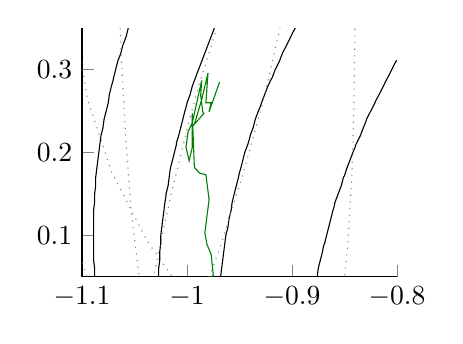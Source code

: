 % This file was created by matlab2tikz v0.4.4 running on MATLAB 7.13.
% Copyright (c) 2008--2013, Nico Schlömer <nico.schloemer@gmail.com>
% All rights reserved.
% 
% The latest updates can be retrieved from
%   http://www.mathworks.com/matlabcentral/fileexchange/22022-matlab2tikz
% where you can also make suggestions and rate matlab2tikz.
% 
\begin{tikzpicture}

\begin{axis}[%
width=4cm,
height=3.155cm,
colormap={mymap}{[1pt] rgb(0pt)=(0,0,0); rgb(1pt)=(0,0,0)},
unbounded coords=jump,
scale only axis,
xmin=-1.1,
xmax=-0.8,
ymin=0.05,
ymax=0.35,
axis x line*=bottom,
axis y line*=left
]

\addplot[area legend,solid,draw=black,forget plot]
table[row sep=crcr]{
x y\\
-1.23 0.465 \\
-1.23 0.47 \\
-1.229 0.48 \\
-1.228 0.49 \\
-1.227 0.5 \\
-1.225 0.51 \\
-1.224 0.52 \\
-1.222 0.53 \\
-1.221 0.54 \\
-1.22 0.544 \\
-1.219 0.55 \\
-1.217 0.56 \\
-1.215 0.57 \\
-1.213 0.58 \\
-1.211 0.59 \\
-1.21 0.592 \\
-1.208 0.6 \\
-1.206 0.61 \\
-1.203 0.62 \\
-1.2 0.63 \\
-1.2 0.631 \\
-1.197 0.64 \\
-1.194 0.65 \\
-1.191 0.66 \\
-1.19 0.663 \\
-1.188 0.67 \\
-1.184 0.68 \\
-1.18 0.69 \\
-1.18 0.691 \\
-1.177 0.7 \\
-1.173 0.71 \\
-1.17 0.717 \\
-1.169 0.72 \\
-1.164 0.73 \\
-1.16 0.74 \\
-1.16 0.74 \\
-1.155 0.75 \\
-1.151 0.76 \\
-1.15 0.761 \\
-1.146 0.77 \\
-1.141 0.78 \\
-1.14 0.781 \\
-1.136 0.79 \\
-1.13 0.8 \\
-1.13 0.8 \\
-1.125 0.81 \\
-1.12 0.818 \\
-1.119 0.82 \\
-1.113 0.83 \\
-1.11 0.835 \\
-1.107 0.84 \\
-1.1 0.85 \\
-1.1 0.851 \\
-1.094 0.86 \\
-1.09 0.866 \\
-1.087 0.87 \\
-1.08 0.88 \\
-1.08 0.88 \\
-1.073 0.89 \\
-1.07 0.894 \\
-1.066 0.9 \\
-1.06 0.907 \\
-1.058 0.91 \\
-1.05 0.92 \\
-1.05 0.92 \\
-1.042 0.93 \\
-1.04 0.932 \\
-1.034 0.94 \\
-1.03 0.944 \\
-1.025 0.95 \\
-1.02 0.956 \\
-1.016 0.96 \\
-1.01 0.967 \\
-1.007 0.97 \\
-1 0.977 \\
-0.997 0.98 \\
-0.99 0.987 \\
-0.987 0.99 \\
-0.98 0.997 \\
-0.977 1 \\
-0.97 1.007 \\
-0.967 1.01 \\
-0.96 1.016 \\
-0.956 1.02 \\
-0.95 1.025 \\
-0.944 1.03 \\
-0.94 1.034 \\
-0.932 1.04 \\
-0.93 1.042 \\
-0.92 1.05 \\
-0.92 1.05 \\
-0.91 1.058 \\
-0.907 1.06 \\
-0.9 1.066 \\
-0.894 1.07 \\
-0.89 1.073 \\
-0.88 1.08 \\
-0.88 1.08 \\
-0.87 1.087 \\
-0.866 1.09 \\
-0.86 1.094 \\
-0.851 1.1 \\
-0.85 1.1 \\
-0.84 1.107 \\
-0.835 1.11 \\
-0.83 1.113 \\
-0.82 1.119 \\
-0.818 1.12 \\
-0.81 1.125 \\
-0.8 1.13 \\
-0.8 1.13 \\
-0.79 1.136 \\
-0.781 1.14 \\
-0.78 1.141 \\
-0.77 1.146 \\
-0.761 1.15 \\
-0.76 1.151 \\
-0.75 1.155 \\
-0.74 1.16 \\
-0.74 1.16 \\
-0.73 1.164 \\
-0.72 1.169 \\
-0.717 1.17 \\
-0.71 1.173 \\
-0.7 1.177 \\
-0.691 1.18 \\
-0.69 1.18 \\
-0.68 1.184 \\
-0.67 1.188 \\
-0.663 1.19 \\
-0.66 1.191 \\
-0.65 1.194 \\
-0.64 1.197 \\
-0.631 1.2 \\
-0.63 1.2 \\
-0.62 1.203 \\
-0.61 1.206 \\
-0.6 1.208 \\
-0.592 1.21 \\
-0.59 1.211 \\
-0.58 1.213 \\
-0.57 1.215 \\
-0.56 1.217 \\
-0.55 1.219 \\
-0.544 1.22 \\
-0.54 1.221 \\
-0.53 1.222 \\
-0.52 1.224 \\
-0.51 1.225 \\
-0.5 1.227 \\
-0.49 1.228 \\
-0.48 1.229 \\
-0.47 1.23 \\
-0.465 1.23 \\
-0.46 1.23 \\
-0.45 1.231 \\
-0.44 1.232 \\
-0.43 1.232 \\
-0.42 1.232 \\
-0.41 1.232 \\
-0.4 1.233 \\
-0.39 1.232 \\
-0.38 1.232 \\
-0.37 1.232 \\
-0.36 1.232 \\
-0.35 1.231 \\
-0.34 1.23 \\
-0.335 1.23 \\
-0.33 1.23 \\
-0.32 1.229 \\
-0.31 1.228 \\
-0.3 1.227 \\
-0.29 1.225 \\
-0.28 1.224 \\
-0.27 1.222 \\
-0.26 1.221 \\
-0.256 1.22 \\
-0.25 1.219 \\
-0.24 1.217 \\
-0.23 1.215 \\
-0.22 1.213 \\
-0.21 1.211 \\
-0.208 1.21 \\
-0.2 1.208 \\
-0.19 1.206 \\
-0.18 1.203 \\
-0.17 1.2 \\
-0.169 1.2 \\
-0.16 1.197 \\
-0.15 1.194 \\
-0.14 1.191 \\
-0.137 1.19 \\
-0.13 1.188 \\
-0.12 1.184 \\
-0.11 1.18 \\
-0.109 1.18 \\
-0.1 1.177 \\
-0.09 1.173 \\
-0.083 1.17 \\
-0.08 1.169 \\
-0.07 1.164 \\
-0.06 1.16 \\
-0.06 1.16 \\
-0.05 1.155 \\
-0.04 1.151 \\
-0.039 1.15 \\
-0.03 1.146 \\
-0.02 1.141 \\
-0.019 1.14 \\
-0.01 1.136 \\
0 1.13 \\
0.0 1.13 \\
0.01 1.125 \\
0.018 1.12 \\
0.02 1.119 \\
0.03 1.113 \\
0.035 1.11 \\
0.04 1.107 \\
0.05 1.1 \\
0.051 1.1 \\
0.06 1.094 \\
0.066 1.09 \\
0.07 1.087 \\
0.08 1.08 \\
0.08 1.08 \\
0.09 1.073 \\
0.094 1.07 \\
0.1 1.066 \\
0.107 1.06 \\
0.11 1.058 \\
0.12 1.05 \\
0.12 1.05 \\
0.13 1.042 \\
0.132 1.04 \\
0.14 1.034 \\
0.144 1.03 \\
0.15 1.025 \\
0.156 1.02 \\
0.16 1.016 \\
0.167 1.01 \\
0.17 1.007 \\
0.177 1 \\
0.18 0.997 \\
0.187 0.99 \\
0.19 0.987 \\
0.197 0.98 \\
0.2 0.977 \\
0.207 0.97 \\
0.21 0.967 \\
0.216 0.96 \\
0.22 0.956 \\
0.225 0.95 \\
0.23 0.944 \\
0.234 0.94 \\
0.24 0.932 \\
0.242 0.93 \\
0.25 0.92 \\
0.25 0.92 \\
0.258 0.91 \\
0.26 0.907 \\
0.266 0.9 \\
0.27 0.894 \\
0.273 0.89 \\
0.28 0.88 \\
0.28 0.88 \\
0.287 0.87 \\
0.29 0.866 \\
0.294 0.86 \\
0.3 0.851 \\
0.3 0.85 \\
0.307 0.84 \\
0.31 0.835 \\
0.313 0.83 \\
0.319 0.82 \\
0.32 0.818 \\
0.325 0.81 \\
0.33 0.8 \\
0.33 0.8 \\
0.336 0.79 \\
0.34 0.781 \\
0.341 0.78 \\
0.346 0.77 \\
0.35 0.761 \\
0.351 0.76 \\
0.355 0.75 \\
0.36 0.74 \\
0.36 0.74 \\
0.364 0.73 \\
0.369 0.72 \\
0.37 0.717 \\
0.373 0.71 \\
0.377 0.7 \\
0.38 0.691 \\
0.38 0.69 \\
0.384 0.68 \\
0.388 0.67 \\
0.39 0.663 \\
0.391 0.66 \\
0.394 0.65 \\
0.397 0.64 \\
0.4 0.631 \\
0.4 0.63 \\
0.403 0.62 \\
0.406 0.61 \\
0.408 0.6 \\
0.41 0.592 \\
0.411 0.59 \\
0.413 0.58 \\
0.415 0.57 \\
0.417 0.56 \\
0.419 0.55 \\
0.42 0.544 \\
0.421 0.54 \\
0.422 0.53 \\
0.424 0.52 \\
0.425 0.51 \\
0.427 0.5 \\
0.428 0.49 \\
0.429 0.48 \\
0.43 0.47 \\
0.43 0.465 \\
0.43 0.46 \\
0.431 0.45 \\
0.432 0.44 \\
0.432 0.43 \\
0.432 0.42 \\
0.432 0.41 \\
0.433 0.4 \\
0.432 0.39 \\
0.432 0.38 \\
0.432 0.37 \\
0.432 0.36 \\
0.431 0.35 \\
0.43 0.34 \\
0.43 0.335 \\
0.43 0.33 \\
0.429 0.32 \\
0.428 0.31 \\
0.427 0.3 \\
0.425 0.29 \\
0.424 0.28 \\
0.422 0.27 \\
0.421 0.26 \\
0.42 0.256 \\
0.419 0.25 \\
0.417 0.24 \\
0.415 0.23 \\
0.413 0.22 \\
0.411 0.21 \\
0.41 0.208 \\
0.408 0.2 \\
0.406 0.19 \\
0.403 0.18 \\
0.4 0.17 \\
0.4 0.169 \\
0.397 0.16 \\
0.394 0.15 \\
0.391 0.14 \\
0.39 0.137 \\
0.388 0.13 \\
0.384 0.12 \\
0.38 0.11 \\
0.38 0.109 \\
0.377 0.1 \\
0.373 0.09 \\
0.37 0.083 \\
0.369 0.08 \\
0.364 0.07 \\
0.36 0.06 \\
0.36 0.06 \\
0.355 0.05 \\
0.351 0.04 \\
0.35 0.039 \\
0.346 0.03 \\
0.341 0.02 \\
0.34 0.019 \\
0.336 0.01 \\
0.33 0 \\
0.33 -0.0 \\
0.325 -0.01 \\
0.32 -0.018 \\
0.319 -0.02 \\
0.313 -0.03 \\
0.31 -0.035 \\
0.307 -0.04 \\
0.3 -0.05 \\
0.3 -0.051 \\
0.294 -0.06 \\
0.29 -0.066 \\
0.287 -0.07 \\
0.28 -0.08 \\
0.28 -0.08 \\
0.273 -0.09 \\
0.27 -0.094 \\
0.266 -0.1 \\
0.26 -0.107 \\
0.258 -0.11 \\
0.25 -0.12 \\
0.25 -0.12 \\
0.242 -0.13 \\
0.24 -0.132 \\
0.234 -0.14 \\
0.23 -0.144 \\
0.225 -0.15 \\
0.22 -0.156 \\
0.216 -0.16 \\
0.21 -0.167 \\
0.207 -0.17 \\
0.2 -0.177 \\
0.197 -0.18 \\
0.19 -0.187 \\
0.187 -0.19 \\
0.18 -0.197 \\
0.177 -0.2 \\
0.17 -0.207 \\
0.167 -0.21 \\
0.16 -0.216 \\
0.156 -0.22 \\
0.15 -0.225 \\
0.144 -0.23 \\
0.14 -0.234 \\
0.132 -0.24 \\
0.13 -0.242 \\
0.12 -0.25 \\
0.12 -0.25 \\
0.11 -0.258 \\
0.107 -0.26 \\
0.1 -0.266 \\
0.094 -0.27 \\
0.09 -0.273 \\
0.08 -0.28 \\
0.08 -0.28 \\
0.07 -0.287 \\
0.066 -0.29 \\
0.06 -0.294 \\
0.051 -0.3 \\
0.05 -0.3 \\
0.04 -0.307 \\
0.035 -0.31 \\
0.03 -0.313 \\
0.02 -0.319 \\
0.018 -0.32 \\
0.01 -0.325 \\
0.0 -0.33 \\
0 -0.33 \\
-0.01 -0.336 \\
-0.019 -0.34 \\
-0.02 -0.341 \\
-0.03 -0.346 \\
-0.039 -0.35 \\
-0.04 -0.351 \\
-0.05 -0.355 \\
-0.06 -0.36 \\
-0.06 -0.36 \\
-0.07 -0.364 \\
-0.08 -0.369 \\
-0.083 -0.37 \\
-0.09 -0.373 \\
-0.1 -0.377 \\
-0.109 -0.38 \\
-0.11 -0.38 \\
-0.12 -0.384 \\
-0.13 -0.388 \\
-0.137 -0.39 \\
-0.14 -0.391 \\
-0.15 -0.394 \\
-0.16 -0.397 \\
-0.169 -0.4 \\
-0.17 -0.4 \\
-0.18 -0.403 \\
-0.19 -0.406 \\
-0.2 -0.408 \\
-0.208 -0.41 \\
-0.21 -0.411 \\
-0.22 -0.413 \\
-0.23 -0.415 \\
-0.24 -0.417 \\
-0.25 -0.419 \\
-0.256 -0.42 \\
-0.26 -0.421 \\
-0.27 -0.422 \\
-0.28 -0.424 \\
-0.29 -0.425 \\
-0.3 -0.427 \\
-0.31 -0.428 \\
-0.32 -0.429 \\
-0.33 -0.43 \\
-0.335 -0.43 \\
-0.34 -0.43 \\
-0.35 -0.431 \\
-0.36 -0.432 \\
-0.37 -0.432 \\
-0.38 -0.432 \\
-0.39 -0.432 \\
-0.4 -0.433 \\
-0.41 -0.432 \\
-0.42 -0.432 \\
-0.43 -0.432 \\
-0.44 -0.432 \\
-0.45 -0.431 \\
-0.46 -0.43 \\
-0.465 -0.43 \\
-0.47 -0.43 \\
-0.48 -0.429 \\
-0.49 -0.428 \\
-0.5 -0.427 \\
-0.51 -0.425 \\
-0.52 -0.424 \\
-0.53 -0.422 \\
-0.54 -0.421 \\
-0.544 -0.42 \\
-0.55 -0.419 \\
-0.56 -0.417 \\
-0.57 -0.415 \\
-0.58 -0.413 \\
-0.59 -0.411 \\
-0.592 -0.41 \\
-0.6 -0.408 \\
-0.61 -0.406 \\
-0.62 -0.403 \\
-0.63 -0.4 \\
-0.631 -0.4 \\
-0.64 -0.397 \\
-0.65 -0.394 \\
-0.66 -0.391 \\
-0.663 -0.39 \\
-0.67 -0.388 \\
-0.68 -0.384 \\
-0.69 -0.38 \\
-0.691 -0.38 \\
-0.7 -0.377 \\
-0.71 -0.373 \\
-0.717 -0.37 \\
-0.72 -0.369 \\
-0.73 -0.364 \\
-0.74 -0.36 \\
-0.74 -0.36 \\
-0.75 -0.355 \\
-0.76 -0.351 \\
-0.761 -0.35 \\
-0.77 -0.346 \\
-0.78 -0.341 \\
-0.781 -0.34 \\
-0.79 -0.336 \\
-0.8 -0.33 \\
-0.8 -0.33 \\
-0.81 -0.325 \\
-0.818 -0.32 \\
-0.82 -0.319 \\
-0.83 -0.313 \\
-0.835 -0.31 \\
-0.84 -0.307 \\
-0.85 -0.3 \\
-0.851 -0.3 \\
-0.86 -0.294 \\
-0.866 -0.29 \\
-0.87 -0.287 \\
-0.88 -0.28 \\
-0.88 -0.28 \\
-0.89 -0.273 \\
-0.894 -0.27 \\
-0.9 -0.266 \\
-0.907 -0.26 \\
-0.91 -0.258 \\
-0.92 -0.25 \\
-0.92 -0.25 \\
-0.93 -0.242 \\
-0.932 -0.24 \\
-0.94 -0.234 \\
-0.944 -0.23 \\
-0.95 -0.225 \\
-0.956 -0.22 \\
-0.96 -0.216 \\
-0.967 -0.21 \\
-0.97 -0.207 \\
-0.977 -0.2 \\
-0.98 -0.197 \\
-0.987 -0.19 \\
-0.99 -0.187 \\
-0.997 -0.18 \\
-1 -0.177 \\
-1.007 -0.17 \\
-1.01 -0.167 \\
-1.016 -0.16 \\
-1.02 -0.156 \\
-1.025 -0.15 \\
-1.03 -0.144 \\
-1.034 -0.14 \\
-1.04 -0.132 \\
-1.042 -0.13 \\
-1.05 -0.12 \\
-1.05 -0.12 \\
-1.058 -0.11 \\
-1.06 -0.107 \\
-1.066 -0.1 \\
-1.07 -0.094 \\
-1.073 -0.09 \\
-1.08 -0.08 \\
-1.08 -0.08 \\
-1.087 -0.07 \\
-1.09 -0.066 \\
-1.094 -0.06 \\
-1.1 -0.051 \\
-1.1 -0.05 \\
-1.107 -0.04 \\
-1.11 -0.035 \\
-1.113 -0.03 \\
-1.119 -0.02 \\
-1.12 -0.018 \\
-1.125 -0.01 \\
-1.13 -0.0 \\
-1.13 0 \\
-1.136 0.01 \\
-1.14 0.019 \\
-1.141 0.02 \\
-1.146 0.03 \\
-1.15 0.039 \\
-1.151 0.04 \\
-1.155 0.05 \\
-1.16 0.06 \\
-1.16 0.06 \\
-1.164 0.07 \\
-1.169 0.08 \\
-1.17 0.083 \\
-1.173 0.09 \\
-1.177 0.1 \\
-1.18 0.109 \\
-1.18 0.11 \\
-1.184 0.12 \\
-1.188 0.13 \\
-1.19 0.137 \\
-1.191 0.14 \\
-1.194 0.15 \\
-1.197 0.16 \\
-1.2 0.169 \\
-1.2 0.17 \\
-1.203 0.18 \\
-1.206 0.19 \\
-1.208 0.2 \\
-1.21 0.208 \\
-1.211 0.21 \\
-1.213 0.22 \\
-1.215 0.23 \\
-1.217 0.24 \\
-1.219 0.25 \\
-1.22 0.256 \\
-1.221 0.26 \\
-1.222 0.27 \\
-1.224 0.28 \\
-1.225 0.29 \\
-1.227 0.3 \\
-1.228 0.31 \\
-1.229 0.32 \\
-1.23 0.33 \\
-1.23 0.335 \\
-1.23 0.34 \\
-1.231 0.35 \\
-1.232 0.36 \\
-1.232 0.37 \\
-1.232 0.38 \\
-1.232 0.39 \\
-1.233 0.4 \\
-1.232 0.41 \\
-1.232 0.42 \\
-1.232 0.43 \\
-1.232 0.44 \\
-1.231 0.45 \\
-1.23 0.46 \\
-1.23 0.465 \\
NaN NaN \\
};

\addplot [
color=gray,
dotted,
forget plot
]
table[row sep=crcr]{
0.303 0.4\\
0.297 0.49\\
0.28 0.579\\
0.251 0.665\\
0.212 0.747\\
0.163 0.823\\
0.104 0.892\\
0.037 0.953\\
-0.037 1.005\\
-0.117 1.047\\
-0.202 1.078\\
-0.29 1.098\\
-0.38 1.107\\
-0.47 1.104\\
-0.559 1.089\\
-0.646 1.064\\
-0.729 1.027\\
-0.806 0.98\\
-0.877 0.923\\
-0.94 0.858\\
-0.994 0.786\\
-1.038 0.707\\
-1.072 0.623\\
-1.095 0.535\\
-1.106 0.445\\
-1.106 0.355\\
-1.095 0.265\\
-1.072 0.177\\
-1.038 0.093\\
-0.994 0.014\\
-0.94 -0.058\\
-0.877 -0.123\\
-0.806 -0.18\\
-0.729 -0.227\\
-0.646 -0.264\\
-0.559 -0.289\\
-0.47 -0.304\\
-0.38 -0.307\\
-0.29 -0.298\\
-0.202 -0.278\\
-0.117 -0.247\\
-0.037 -0.205\\
0.037 -0.153\\
0.104 -0.092\\
0.163 -0.023\\
0.212 0.053\\
0.251 0.135\\
0.28 0.221\\
0.297 0.31\\
0.303 0.4\\
};

\addplot[area legend,solid,draw=black,forget plot]
table[row sep=crcr]{
x y\\
-1.17 0.348 \\
-1.17 0.35 \\
-1.168 0.36 \\
-1.167 0.37 \\
-1.165 0.38 \\
-1.163 0.39 \\
-1.161 0.4 \\
-1.16 0.404 \\
-1.159 0.41 \\
-1.157 0.42 \\
-1.154 0.43 \\
-1.152 0.44 \\
-1.15 0.447 \\
-1.149 0.45 \\
-1.146 0.46 \\
-1.144 0.47 \\
-1.141 0.48 \\
-1.14 0.482 \\
-1.138 0.49 \\
-1.135 0.5 \\
-1.131 0.51 \\
-1.13 0.514 \\
-1.128 0.52 \\
-1.124 0.53 \\
-1.121 0.54 \\
-1.12 0.542 \\
-1.117 0.55 \\
-1.113 0.56 \\
-1.11 0.567 \\
-1.109 0.57 \\
-1.105 0.58 \\
-1.1 0.59 \\
-1.1 0.591 \\
-1.096 0.6 \\
-1.091 0.61 \\
-1.09 0.613 \\
-1.087 0.62 \\
-1.082 0.63 \\
-1.08 0.634 \\
-1.077 0.64 \\
-1.072 0.65 \\
-1.07 0.653 \\
-1.067 0.66 \\
-1.061 0.67 \\
-1.06 0.672 \\
-1.056 0.68 \\
-1.05 0.69 \\
-1.05 0.69 \\
-1.044 0.7 \\
-1.04 0.707 \\
-1.038 0.71 \\
-1.032 0.72 \\
-1.03 0.723 \\
-1.025 0.73 \\
-1.02 0.738 \\
-1.019 0.74 \\
-1.012 0.75 \\
-1.01 0.753 \\
-1.005 0.76 \\
-1 0.767 \\
-0.998 0.77 \\
-0.991 0.78 \\
-0.99 0.781 \\
-0.983 0.79 \\
-0.98 0.794 \\
-0.976 0.8 \\
-0.97 0.807 \\
-0.968 0.81 \\
-0.96 0.82 \\
-0.96 0.82 \\
-0.952 0.83 \\
-0.95 0.832 \\
-0.943 0.84 \\
-0.94 0.843 \\
-0.934 0.85 \\
-0.93 0.855 \\
-0.925 0.86 \\
-0.92 0.866 \\
-0.916 0.87 \\
-0.91 0.876 \\
-0.907 0.88 \\
-0.9 0.887 \\
-0.897 0.89 \\
-0.89 0.897 \\
-0.887 0.9 \\
-0.88 0.907 \\
-0.876 0.91 \\
-0.87 0.916 \\
-0.866 0.92 \\
-0.86 0.925 \\
-0.855 0.93 \\
-0.85 0.934 \\
-0.843 0.94 \\
-0.84 0.943 \\
-0.832 0.95 \\
-0.83 0.952 \\
-0.82 0.96 \\
-0.82 0.96 \\
-0.81 0.968 \\
-0.807 0.97 \\
-0.8 0.976 \\
-0.794 0.98 \\
-0.79 0.983 \\
-0.781 0.99 \\
-0.78 0.991 \\
-0.77 0.998 \\
-0.767 1 \\
-0.76 1.005 \\
-0.753 1.01 \\
-0.75 1.012 \\
-0.74 1.019 \\
-0.738 1.02 \\
-0.73 1.025 \\
-0.723 1.03 \\
-0.72 1.032 \\
-0.71 1.038 \\
-0.707 1.04 \\
-0.7 1.044 \\
-0.69 1.05 \\
-0.69 1.05 \\
-0.68 1.056 \\
-0.672 1.06 \\
-0.67 1.061 \\
-0.66 1.067 \\
-0.653 1.07 \\
-0.65 1.072 \\
-0.64 1.077 \\
-0.634 1.08 \\
-0.63 1.082 \\
-0.62 1.087 \\
-0.613 1.09 \\
-0.61 1.091 \\
-0.6 1.096 \\
-0.591 1.1 \\
-0.59 1.1 \\
-0.58 1.105 \\
-0.57 1.109 \\
-0.567 1.11 \\
-0.56 1.113 \\
-0.55 1.117 \\
-0.542 1.12 \\
-0.54 1.121 \\
-0.53 1.124 \\
-0.52 1.128 \\
-0.514 1.13 \\
-0.51 1.131 \\
-0.5 1.135 \\
-0.49 1.138 \\
-0.482 1.14 \\
-0.48 1.141 \\
-0.47 1.144 \\
-0.46 1.146 \\
-0.45 1.149 \\
-0.447 1.15 \\
-0.44 1.152 \\
-0.43 1.154 \\
-0.42 1.157 \\
-0.41 1.159 \\
-0.404 1.16 \\
-0.4 1.161 \\
-0.39 1.163 \\
-0.38 1.165 \\
-0.37 1.167 \\
-0.36 1.168 \\
-0.35 1.17 \\
-0.348 1.17 \\
-0.34 1.171 \\
-0.33 1.173 \\
-0.32 1.174 \\
-0.31 1.175 \\
-0.3 1.176 \\
-0.29 1.177 \\
-0.28 1.178 \\
-0.27 1.178 \\
-0.26 1.179 \\
-0.25 1.179 \\
-0.24 1.18 \\
-0.23 1.18 \\
-0.22 1.18 \\
-0.21 1.18 \\
-0.2 1.18 \\
-0.19 1.18 \\
-0.18 1.179 \\
-0.17 1.179 \\
-0.16 1.178 \\
-0.15 1.178 \\
-0.14 1.177 \\
-0.13 1.176 \\
-0.12 1.175 \\
-0.11 1.174 \\
-0.1 1.173 \\
-0.09 1.171 \\
-0.081 1.17 \\
-0.08 1.17 \\
-0.07 1.168 \\
-0.06 1.167 \\
-0.05 1.165 \\
-0.04 1.163 \\
-0.03 1.161 \\
-0.027 1.16 \\
-0.02 1.158 \\
-0.01 1.156 \\
0 1.154 \\
0.01 1.151 \\
0.013 1.15 \\
0.02 1.148 \\
0.03 1.145 \\
0.04 1.142 \\
0.047 1.14 \\
0.05 1.139 \\
0.06 1.136 \\
0.07 1.132 \\
0.076 1.13 \\
0.08 1.128 \\
0.09 1.125 \\
0.1 1.121 \\
0.102 1.12 \\
0.11 1.117 \\
0.12 1.112 \\
0.125 1.11 \\
0.13 1.108 \\
0.14 1.103 \\
0.146 1.1 \\
0.15 1.098 \\
0.16 1.093 \\
0.166 1.09 \\
0.17 1.088 \\
0.18 1.082 \\
0.184 1.08 \\
0.19 1.077 \\
0.2 1.071 \\
0.201 1.07 \\
0.21 1.064 \\
0.217 1.06 \\
0.22 1.058 \\
0.23 1.051 \\
0.232 1.05 \\
0.24 1.044 \\
0.246 1.04 \\
0.25 1.037 \\
0.259 1.03 \\
0.26 1.029 \\
0.27 1.021 \\
0.272 1.02 \\
0.28 1.013 \\
0.283 1.01 \\
0.29 1.004 \\
0.294 1 \\
0.3 0.995 \\
0.305 0.99 \\
0.31 0.985 \\
0.315 0.98 \\
0.32 0.974 \\
0.324 0.97 \\
0.33 0.963 \\
0.333 0.96 \\
0.34 0.951 \\
0.341 0.95 \\
0.348 0.94 \\
0.35 0.938 \\
0.355 0.93 \\
0.36 0.923 \\
0.362 0.92 \\
0.368 0.91 \\
0.37 0.906 \\
0.373 0.9 \\
0.378 0.89 \\
0.38 0.886 \\
0.383 0.88 \\
0.387 0.87 \\
0.39 0.86 \\
0.39 0.859 \\
0.392 0.85 \\
0.394 0.84 \\
0.395 0.83 \\
0.396 0.82 \\
0.395 0.81 \\
0.394 0.8 \\
0.391 0.79 \\
0.39 0.787 \\
0.387 0.78 \\
0.382 0.77 \\
0.38 0.768 \\
0.374 0.76 \\
0.37 0.756 \\
0.364 0.75 \\
0.36 0.747 \\
0.351 0.74 \\
0.35 0.739 \\
0.34 0.734 \\
0.333 0.73 \\
0.33 0.728 \\
0.32 0.724 \\
0.31 0.72 \\
0.309 0.72 \\
0.3 0.717 \\
0.29 0.714 \\
0.28 0.711 \\
0.277 0.71 \\
0.27 0.708 \\
0.26 0.706 \\
0.25 0.704 \\
0.24 0.702 \\
0.232 0.7 \\
0.23 0.7 \\
0.22 0.698 \\
0.21 0.696 \\
0.2 0.694 \\
0.19 0.692 \\
0.18 0.691 \\
0.176 0.69 \\
0.17 0.689 \\
0.16 0.687 \\
0.15 0.686 \\
0.14 0.684 \\
0.13 0.682 \\
0.12 0.68 \\
0.119 0.68 \\
0.11 0.678 \\
0.1 0.677 \\
0.09 0.675 \\
0.08 0.673 \\
0.07 0.671 \\
0.067 0.67 \\
0.06 0.669 \\
0.05 0.666 \\
0.04 0.664 \\
0.03 0.662 \\
0.022 0.66 \\
0.02 0.66 \\
0.01 0.657 \\
0 0.655 \\
-0.01 0.652 \\
-0.018 0.65 \\
-0.02 0.649 \\
-0.03 0.647 \\
-0.04 0.644 \\
-0.05 0.641 \\
-0.052 0.64 \\
-0.06 0.638 \\
-0.07 0.634 \\
-0.08 0.631 \\
-0.083 0.63 \\
-0.09 0.628 \\
-0.1 0.624 \\
-0.11 0.62 \\
-0.111 0.62 \\
-0.12 0.617 \\
-0.13 0.613 \\
-0.137 0.61 \\
-0.14 0.609 \\
-0.15 0.605 \\
-0.16 0.6 \\
-0.161 0.6 \\
-0.17 0.596 \\
-0.18 0.591 \\
-0.183 0.59 \\
-0.19 0.587 \\
-0.2 0.582 \\
-0.203 0.58 \\
-0.21 0.577 \\
-0.22 0.571 \\
-0.223 0.57 \\
-0.23 0.566 \\
-0.24 0.561 \\
-0.241 0.56 \\
-0.25 0.555 \\
-0.258 0.55 \\
-0.26 0.549 \\
-0.27 0.543 \\
-0.275 0.54 \\
-0.28 0.537 \\
-0.29 0.53 \\
-0.29 0.53 \\
-0.3 0.524 \\
-0.305 0.52 \\
-0.31 0.517 \\
-0.32 0.51 \\
-0.32 0.51 \\
-0.33 0.502 \\
-0.333 0.5 \\
-0.34 0.495 \\
-0.346 0.49 \\
-0.35 0.487 \\
-0.359 0.48 \\
-0.36 0.479 \\
-0.37 0.471 \\
-0.371 0.47 \\
-0.38 0.462 \\
-0.383 0.46 \\
-0.39 0.454 \\
-0.394 0.45 \\
-0.4 0.444 \\
-0.405 0.44 \\
-0.41 0.435 \\
-0.415 0.43 \\
-0.42 0.425 \\
-0.425 0.42 \\
-0.43 0.415 \\
-0.435 0.41 \\
-0.44 0.405 \\
-0.444 0.4 \\
-0.45 0.394 \\
-0.454 0.39 \\
-0.46 0.383 \\
-0.462 0.38 \\
-0.47 0.371 \\
-0.471 0.37 \\
-0.479 0.36 \\
-0.48 0.359 \\
-0.487 0.35 \\
-0.49 0.346 \\
-0.495 0.34 \\
-0.5 0.333 \\
-0.502 0.33 \\
-0.51 0.32 \\
-0.51 0.32 \\
-0.517 0.31 \\
-0.52 0.305 \\
-0.524 0.3 \\
-0.53 0.29 \\
-0.53 0.29 \\
-0.537 0.28 \\
-0.54 0.275 \\
-0.543 0.27 \\
-0.549 0.26 \\
-0.55 0.258 \\
-0.555 0.25 \\
-0.56 0.241 \\
-0.561 0.24 \\
-0.566 0.23 \\
-0.57 0.223 \\
-0.571 0.22 \\
-0.577 0.21 \\
-0.58 0.203 \\
-0.582 0.2 \\
-0.587 0.19 \\
-0.59 0.183 \\
-0.591 0.18 \\
-0.596 0.17 \\
-0.6 0.161 \\
-0.6 0.16 \\
-0.605 0.15 \\
-0.609 0.14 \\
-0.61 0.137 \\
-0.613 0.13 \\
-0.617 0.12 \\
-0.62 0.111 \\
-0.62 0.11 \\
-0.624 0.1 \\
-0.628 0.09 \\
-0.63 0.083 \\
-0.631 0.08 \\
-0.634 0.07 \\
-0.638 0.06 \\
-0.64 0.052 \\
-0.641 0.05 \\
-0.644 0.04 \\
-0.647 0.03 \\
-0.649 0.02 \\
-0.65 0.018 \\
-0.652 0.01 \\
-0.655 0 \\
-0.657 -0.01 \\
-0.66 -0.02 \\
-0.66 -0.022 \\
-0.662 -0.03 \\
-0.664 -0.04 \\
-0.666 -0.05 \\
-0.669 -0.06 \\
-0.67 -0.067 \\
-0.671 -0.07 \\
-0.673 -0.08 \\
-0.675 -0.09 \\
-0.677 -0.1 \\
-0.678 -0.11 \\
-0.68 -0.119 \\
-0.68 -0.12 \\
-0.682 -0.13 \\
-0.684 -0.14 \\
-0.686 -0.15 \\
-0.687 -0.16 \\
-0.689 -0.17 \\
-0.69 -0.176 \\
-0.691 -0.18 \\
-0.692 -0.19 \\
-0.694 -0.2 \\
-0.696 -0.21 \\
-0.698 -0.22 \\
-0.7 -0.23 \\
-0.7 -0.232 \\
-0.702 -0.24 \\
-0.704 -0.25 \\
-0.706 -0.26 \\
-0.708 -0.27 \\
-0.71 -0.277 \\
-0.711 -0.28 \\
-0.714 -0.29 \\
-0.717 -0.3 \\
-0.72 -0.309 \\
-0.72 -0.31 \\
-0.724 -0.32 \\
-0.728 -0.33 \\
-0.73 -0.333 \\
-0.734 -0.34 \\
-0.739 -0.35 \\
-0.74 -0.351 \\
-0.747 -0.36 \\
-0.75 -0.364 \\
-0.756 -0.37 \\
-0.76 -0.374 \\
-0.768 -0.38 \\
-0.77 -0.382 \\
-0.78 -0.387 \\
-0.787 -0.39 \\
-0.79 -0.391 \\
-0.8 -0.394 \\
-0.81 -0.395 \\
-0.82 -0.396 \\
-0.83 -0.395 \\
-0.84 -0.394 \\
-0.85 -0.392 \\
-0.859 -0.39 \\
-0.86 -0.39 \\
-0.87 -0.387 \\
-0.88 -0.383 \\
-0.886 -0.38 \\
-0.89 -0.378 \\
-0.9 -0.373 \\
-0.906 -0.37 \\
-0.91 -0.368 \\
-0.92 -0.362 \\
-0.923 -0.36 \\
-0.93 -0.355 \\
-0.938 -0.35 \\
-0.94 -0.348 \\
-0.95 -0.341 \\
-0.951 -0.34 \\
-0.96 -0.333 \\
-0.963 -0.33 \\
-0.97 -0.324 \\
-0.974 -0.32 \\
-0.98 -0.315 \\
-0.985 -0.31 \\
-0.99 -0.305 \\
-0.995 -0.3 \\
-1 -0.294 \\
-1.004 -0.29 \\
-1.01 -0.283 \\
-1.013 -0.28 \\
-1.02 -0.272 \\
-1.021 -0.27 \\
-1.029 -0.26 \\
-1.03 -0.259 \\
-1.037 -0.25 \\
-1.04 -0.246 \\
-1.044 -0.24 \\
-1.05 -0.232 \\
-1.051 -0.23 \\
-1.058 -0.22 \\
-1.06 -0.217 \\
-1.064 -0.21 \\
-1.07 -0.201 \\
-1.071 -0.2 \\
-1.077 -0.19 \\
-1.08 -0.184 \\
-1.082 -0.18 \\
-1.088 -0.17 \\
-1.09 -0.166 \\
-1.093 -0.16 \\
-1.098 -0.15 \\
-1.1 -0.146 \\
-1.103 -0.14 \\
-1.108 -0.13 \\
-1.11 -0.125 \\
-1.112 -0.12 \\
-1.117 -0.11 \\
-1.12 -0.102 \\
-1.121 -0.1 \\
-1.125 -0.09 \\
-1.128 -0.08 \\
-1.13 -0.076 \\
-1.132 -0.07 \\
-1.136 -0.06 \\
-1.139 -0.05 \\
-1.14 -0.047 \\
-1.142 -0.04 \\
-1.145 -0.03 \\
-1.148 -0.02 \\
-1.15 -0.013 \\
-1.151 -0.01 \\
-1.154 0 \\
-1.156 0.01 \\
-1.158 0.02 \\
-1.16 0.027 \\
-1.161 0.03 \\
-1.163 0.04 \\
-1.165 0.05 \\
-1.167 0.06 \\
-1.168 0.07 \\
-1.17 0.08 \\
-1.17 0.081 \\
-1.171 0.09 \\
-1.173 0.1 \\
-1.174 0.11 \\
-1.175 0.12 \\
-1.176 0.13 \\
-1.177 0.14 \\
-1.178 0.15 \\
-1.178 0.16 \\
-1.179 0.17 \\
-1.179 0.18 \\
-1.18 0.19 \\
-1.18 0.2 \\
-1.18 0.21 \\
-1.18 0.22 \\
-1.18 0.23 \\
-1.18 0.24 \\
-1.179 0.25 \\
-1.179 0.26 \\
-1.178 0.27 \\
-1.178 0.28 \\
-1.177 0.29 \\
-1.176 0.3 \\
-1.175 0.31 \\
-1.174 0.32 \\
-1.173 0.33 \\
-1.171 0.34 \\
-1.17 0.348 \\
NaN NaN \\
};

\addplot [
color=gray,
dotted,
forget plot
]
table[row sep=crcr]{
-1.135 0.387\\
-1.134 0.477\\
-1.129 0.566\\
-1.119 0.653\\
-1.105 0.734\\
-1.088 0.81\\
-1.066 0.88\\
-1.041 0.941\\
-1.014 0.993\\
-0.983 1.036\\
-0.951 1.067\\
-0.918 1.088\\
-0.883 1.097\\
-0.848 1.095\\
-0.814 1.081\\
-0.78 1.056\\
-0.748 1.02\\
-0.717 0.973\\
-0.689 0.917\\
-0.664 0.853\\
-0.642 0.78\\
-0.624 0.702\\
-0.609 0.618\\
-0.599 0.531\\
-0.593 0.441\\
-0.592 0.35\\
-0.595 0.261\\
-0.602 0.173\\
-0.614 0.089\\
-0.63 0.01\\
-0.649 -0.063\\
-0.673 -0.129\\
-0.699 -0.185\\
-0.728 -0.233\\
-0.759 -0.27\\
-0.792 -0.296\\
-0.826 -0.311\\
-0.861 -0.315\\
-0.896 -0.306\\
-0.93 -0.287\\
-0.963 -0.256\\
-0.995 -0.215\\
-1.024 -0.163\\
-1.051 -0.103\\
-1.074 -0.034\\
-1.094 0.041\\
-1.111 0.122\\
-1.123 0.208\\
-1.131 0.297\\
-1.135 0.387\\
};

\addplot[area legend,solid,draw=black,forget plot]
table[row sep=crcr]{
x y\\
-1.08 0.231 \\
-1.079 0.24 \\
-1.077 0.25 \\
-1.075 0.26 \\
-1.074 0.27 \\
-1.072 0.28 \\
-1.07 0.289 \\
-1.07 0.29 \\
-1.068 0.3 \\
-1.066 0.31 \\
-1.063 0.32 \\
-1.061 0.33 \\
-1.06 0.333 \\
-1.058 0.34 \\
-1.056 0.35 \\
-1.053 0.36 \\
-1.05 0.37 \\
-1.05 0.37 \\
-1.047 0.38 \\
-1.044 0.39 \\
-1.041 0.4 \\
-1.04 0.402 \\
-1.037 0.41 \\
-1.034 0.42 \\
-1.03 0.43 \\
-1.03 0.431 \\
-1.027 0.44 \\
-1.023 0.45 \\
-1.02 0.457 \\
-1.019 0.46 \\
-1.015 0.47 \\
-1.01 0.48 \\
-1.01 0.481 \\
-1.006 0.49 \\
-1.002 0.5 \\
-1 0.504 \\
-0.997 0.51 \\
-0.992 0.52 \\
-0.99 0.525 \\
-0.987 0.53 \\
-0.982 0.54 \\
-0.98 0.545 \\
-0.977 0.55 \\
-0.972 0.56 \\
-0.97 0.564 \\
-0.967 0.57 \\
-0.961 0.58 \\
-0.96 0.582 \\
-0.955 0.59 \\
-0.95 0.599 \\
-0.949 0.6 \\
-0.943 0.61 \\
-0.94 0.615 \\
-0.937 0.62 \\
-0.931 0.63 \\
-0.93 0.631 \\
-0.924 0.64 \\
-0.92 0.646 \\
-0.917 0.65 \\
-0.911 0.66 \\
-0.91 0.661 \\
-0.903 0.67 \\
-0.9 0.675 \\
-0.896 0.68 \\
-0.89 0.688 \\
-0.889 0.69 \\
-0.881 0.7 \\
-0.88 0.701 \\
-0.873 0.71 \\
-0.87 0.714 \\
-0.865 0.72 \\
-0.86 0.726 \\
-0.857 0.73 \\
-0.85 0.738 \\
-0.848 0.74 \\
-0.84 0.75 \\
-0.84 0.75 \\
-0.831 0.76 \\
-0.83 0.761 \\
-0.822 0.77 \\
-0.82 0.772 \\
-0.812 0.78 \\
-0.81 0.782 \\
-0.803 0.79 \\
-0.8 0.793 \\
-0.793 0.8 \\
-0.79 0.803 \\
-0.782 0.81 \\
-0.78 0.812 \\
-0.772 0.82 \\
-0.77 0.822 \\
-0.761 0.83 \\
-0.76 0.831 \\
-0.75 0.84 \\
-0.75 0.84 \\
-0.74 0.848 \\
-0.738 0.85 \\
-0.73 0.857 \\
-0.726 0.86 \\
-0.72 0.865 \\
-0.714 0.87 \\
-0.71 0.873 \\
-0.701 0.88 \\
-0.7 0.881 \\
-0.69 0.889 \\
-0.688 0.89 \\
-0.68 0.896 \\
-0.675 0.9 \\
-0.67 0.903 \\
-0.661 0.91 \\
-0.66 0.911 \\
-0.65 0.917 \\
-0.646 0.92 \\
-0.64 0.924 \\
-0.631 0.93 \\
-0.63 0.931 \\
-0.62 0.937 \\
-0.615 0.94 \\
-0.61 0.943 \\
-0.6 0.949 \\
-0.599 0.95 \\
-0.59 0.955 \\
-0.582 0.96 \\
-0.58 0.961 \\
-0.57 0.967 \\
-0.564 0.97 \\
-0.56 0.972 \\
-0.55 0.977 \\
-0.545 0.98 \\
-0.54 0.982 \\
-0.53 0.987 \\
-0.525 0.99 \\
-0.52 0.992 \\
-0.51 0.997 \\
-0.504 1 \\
-0.5 1.002 \\
-0.49 1.006 \\
-0.481 1.01 \\
-0.48 1.01 \\
-0.47 1.015 \\
-0.46 1.019 \\
-0.457 1.02 \\
-0.45 1.023 \\
-0.44 1.027 \\
-0.431 1.03 \\
-0.43 1.03 \\
-0.42 1.034 \\
-0.41 1.037 \\
-0.402 1.04 \\
-0.4 1.041 \\
-0.39 1.044 \\
-0.38 1.047 \\
-0.37 1.05 \\
-0.37 1.05 \\
-0.36 1.053 \\
-0.35 1.056 \\
-0.34 1.058 \\
-0.333 1.06 \\
-0.33 1.061 \\
-0.32 1.063 \\
-0.31 1.066 \\
-0.3 1.068 \\
-0.29 1.07 \\
-0.289 1.07 \\
-0.28 1.072 \\
-0.27 1.074 \\
-0.26 1.075 \\
-0.25 1.077 \\
-0.24 1.079 \\
-0.231 1.08 \\
-0.23 1.08 \\
-0.22 1.082 \\
-0.21 1.083 \\
-0.2 1.084 \\
-0.19 1.085 \\
-0.18 1.086 \\
-0.17 1.087 \\
-0.16 1.087 \\
-0.15 1.088 \\
-0.14 1.088 \\
-0.13 1.089 \\
-0.12 1.089 \\
-0.11 1.089 \\
-0.1 1.089 \\
-0.09 1.089 \\
-0.08 1.089 \\
-0.07 1.089 \\
-0.06 1.088 \\
-0.05 1.088 \\
-0.04 1.087 \\
-0.03 1.087 \\
-0.02 1.086 \\
-0.01 1.085 \\
0 1.084 \\
0.01 1.083 \\
0.02 1.081 \\
0.03 1.08 \\
0.031 1.08 \\
0.04 1.079 \\
0.05 1.077 \\
0.06 1.075 \\
0.07 1.073 \\
0.08 1.071 \\
0.087 1.07 \\
0.09 1.069 \\
0.1 1.067 \\
0.11 1.065 \\
0.12 1.062 \\
0.128 1.06 \\
0.13 1.059 \\
0.14 1.057 \\
0.15 1.054 \\
0.16 1.051 \\
0.162 1.05 \\
0.17 1.047 \\
0.18 1.044 \\
0.19 1.041 \\
0.192 1.04 \\
0.2 1.037 \\
0.21 1.033 \\
0.218 1.03 \\
0.22 1.029 \\
0.23 1.025 \\
0.24 1.02 \\
0.241 1.02 \\
0.25 1.016 \\
0.26 1.011 \\
0.262 1.01 \\
0.27 1.006 \\
0.28 1.0 \\
0.281 1 \\
0.29 0.995 \\
0.298 0.99 \\
0.3 0.989 \\
0.31 0.983 \\
0.314 0.98 \\
0.32 0.976 \\
0.329 0.97 \\
0.33 0.969 \\
0.34 0.961 \\
0.342 0.96 \\
0.35 0.953 \\
0.353 0.95 \\
0.36 0.943 \\
0.363 0.94 \\
0.37 0.932 \\
0.372 0.93 \\
0.378 0.92 \\
0.38 0.913 \\
0.381 0.91 \\
0.38 0.903 \\
0.379 0.9 \\
0.37 0.892 \\
0.365 0.89 \\
0.36 0.889 \\
0.35 0.887 \\
0.34 0.886 \\
0.33 0.885 \\
0.32 0.885 \\
0.31 0.885 \\
0.3 0.885 \\
0.29 0.886 \\
0.28 0.886 \\
0.27 0.886 \\
0.26 0.887 \\
0.25 0.887 \\
0.24 0.888 \\
0.23 0.888 \\
0.22 0.889 \\
0.21 0.889 \\
0.2 0.889 \\
0.19 0.89 \\
0.18 0.89 \\
0.171 0.89 \\
0.17 0.89 \\
0.16 0.89 \\
0.15 0.89 \\
0.14 0.89 \\
0.13 0.89 \\
0.12 0.89 \\
0.11 0.89 \\
0.108 0.89 \\
0.1 0.89 \\
0.09 0.89 \\
0.08 0.889 \\
0.07 0.889 \\
0.06 0.888 \\
0.05 0.888 \\
0.04 0.887 \\
0.03 0.886 \\
0.02 0.885 \\
0.01 0.884 \\
0 0.883 \\
-0.01 0.882 \\
-0.02 0.881 \\
-0.025 0.88 \\
-0.03 0.879 \\
-0.04 0.878 \\
-0.05 0.876 \\
-0.06 0.875 \\
-0.07 0.873 \\
-0.08 0.871 \\
-0.087 0.87 \\
-0.09 0.869 \\
-0.1 0.867 \\
-0.11 0.865 \\
-0.12 0.863 \\
-0.13 0.861 \\
-0.134 0.86 \\
-0.14 0.859 \\
-0.15 0.856 \\
-0.16 0.853 \\
-0.17 0.851 \\
-0.172 0.85 \\
-0.18 0.848 \\
-0.19 0.845 \\
-0.2 0.842 \\
-0.206 0.84 \\
-0.21 0.839 \\
-0.22 0.835 \\
-0.23 0.832 \\
-0.236 0.83 \\
-0.24 0.829 \\
-0.25 0.825 \\
-0.26 0.821 \\
-0.263 0.82 \\
-0.27 0.817 \\
-0.28 0.813 \\
-0.288 0.81 \\
-0.29 0.809 \\
-0.3 0.805 \\
-0.31 0.801 \\
-0.311 0.8 \\
-0.32 0.796 \\
-0.33 0.791 \\
-0.333 0.79 \\
-0.34 0.787 \\
-0.35 0.782 \\
-0.353 0.78 \\
-0.36 0.777 \\
-0.37 0.771 \\
-0.373 0.77 \\
-0.38 0.766 \\
-0.39 0.761 \\
-0.391 0.76 \\
-0.4 0.755 \\
-0.408 0.75 \\
-0.41 0.749 \\
-0.42 0.743 \\
-0.425 0.74 \\
-0.43 0.737 \\
-0.44 0.731 \\
-0.441 0.73 \\
-0.45 0.724 \\
-0.456 0.72 \\
-0.46 0.717 \\
-0.47 0.711 \\
-0.471 0.71 \\
-0.48 0.703 \\
-0.485 0.7 \\
-0.49 0.696 \\
-0.498 0.69 \\
-0.5 0.689 \\
-0.51 0.681 \\
-0.512 0.68 \\
-0.52 0.673 \\
-0.524 0.67 \\
-0.53 0.665 \\
-0.536 0.66 \\
-0.54 0.657 \\
-0.548 0.65 \\
-0.55 0.648 \\
-0.56 0.64 \\
-0.56 0.64 \\
-0.57 0.631 \\
-0.571 0.63 \\
-0.58 0.621 \\
-0.581 0.62 \\
-0.59 0.612 \\
-0.592 0.61 \\
-0.6 0.602 \\
-0.602 0.6 \\
-0.61 0.592 \\
-0.612 0.59 \\
-0.62 0.581 \\
-0.621 0.58 \\
-0.63 0.571 \\
-0.631 0.57 \\
-0.64 0.56 \\
-0.64 0.56 \\
-0.648 0.55 \\
-0.65 0.548 \\
-0.657 0.54 \\
-0.66 0.536 \\
-0.665 0.53 \\
-0.67 0.524 \\
-0.673 0.52 \\
-0.68 0.512 \\
-0.681 0.51 \\
-0.689 0.5 \\
-0.69 0.498 \\
-0.696 0.49 \\
-0.7 0.485 \\
-0.703 0.48 \\
-0.71 0.471 \\
-0.711 0.47 \\
-0.717 0.46 \\
-0.72 0.456 \\
-0.724 0.45 \\
-0.73 0.441 \\
-0.731 0.44 \\
-0.737 0.43 \\
-0.74 0.425 \\
-0.743 0.42 \\
-0.749 0.41 \\
-0.75 0.408 \\
-0.755 0.4 \\
-0.76 0.391 \\
-0.761 0.39 \\
-0.766 0.38 \\
-0.77 0.373 \\
-0.771 0.37 \\
-0.777 0.36 \\
-0.78 0.353 \\
-0.782 0.35 \\
-0.787 0.34 \\
-0.79 0.333 \\
-0.791 0.33 \\
-0.796 0.32 \\
-0.8 0.311 \\
-0.801 0.31 \\
-0.805 0.3 \\
-0.809 0.29 \\
-0.81 0.288 \\
-0.813 0.28 \\
-0.817 0.27 \\
-0.82 0.263 \\
-0.821 0.26 \\
-0.825 0.25 \\
-0.829 0.24 \\
-0.83 0.236 \\
-0.832 0.23 \\
-0.835 0.22 \\
-0.839 0.21 \\
-0.84 0.206 \\
-0.842 0.2 \\
-0.845 0.19 \\
-0.848 0.18 \\
-0.85 0.172 \\
-0.851 0.17 \\
-0.853 0.16 \\
-0.856 0.15 \\
-0.859 0.14 \\
-0.86 0.134 \\
-0.861 0.13 \\
-0.863 0.12 \\
-0.865 0.11 \\
-0.867 0.1 \\
-0.869 0.09 \\
-0.87 0.087 \\
-0.871 0.08 \\
-0.873 0.07 \\
-0.875 0.06 \\
-0.876 0.05 \\
-0.878 0.04 \\
-0.879 0.03 \\
-0.88 0.025 \\
-0.881 0.02 \\
-0.882 0.01 \\
-0.883 0 \\
-0.884 -0.01 \\
-0.885 -0.02 \\
-0.886 -0.03 \\
-0.887 -0.04 \\
-0.888 -0.05 \\
-0.888 -0.06 \\
-0.889 -0.07 \\
-0.889 -0.08 \\
-0.89 -0.09 \\
-0.89 -0.1 \\
-0.89 -0.108 \\
-0.89 -0.11 \\
-0.89 -0.12 \\
-0.89 -0.13 \\
-0.89 -0.14 \\
-0.89 -0.15 \\
-0.89 -0.16 \\
-0.89 -0.17 \\
-0.89 -0.171 \\
-0.89 -0.18 \\
-0.89 -0.19 \\
-0.889 -0.2 \\
-0.889 -0.21 \\
-0.889 -0.22 \\
-0.888 -0.23 \\
-0.888 -0.24 \\
-0.887 -0.25 \\
-0.887 -0.26 \\
-0.886 -0.27 \\
-0.886 -0.28 \\
-0.886 -0.29 \\
-0.885 -0.3 \\
-0.885 -0.31 \\
-0.885 -0.32 \\
-0.885 -0.33 \\
-0.886 -0.34 \\
-0.887 -0.35 \\
-0.889 -0.36 \\
-0.89 -0.365 \\
-0.892 -0.37 \\
-0.9 -0.379 \\
-0.903 -0.38 \\
-0.91 -0.381 \\
-0.913 -0.38 \\
-0.92 -0.378 \\
-0.93 -0.372 \\
-0.932 -0.37 \\
-0.94 -0.363 \\
-0.943 -0.36 \\
-0.95 -0.353 \\
-0.953 -0.35 \\
-0.96 -0.342 \\
-0.961 -0.34 \\
-0.969 -0.33 \\
-0.97 -0.329 \\
-0.976 -0.32 \\
-0.98 -0.314 \\
-0.983 -0.31 \\
-0.989 -0.3 \\
-0.99 -0.298 \\
-0.995 -0.29 \\
-1 -0.281 \\
-1.0 -0.28 \\
-1.006 -0.27 \\
-1.01 -0.262 \\
-1.011 -0.26 \\
-1.016 -0.25 \\
-1.02 -0.241 \\
-1.02 -0.24 \\
-1.025 -0.23 \\
-1.029 -0.22 \\
-1.03 -0.218 \\
-1.033 -0.21 \\
-1.037 -0.2 \\
-1.04 -0.192 \\
-1.041 -0.19 \\
-1.044 -0.18 \\
-1.047 -0.17 \\
-1.05 -0.162 \\
-1.051 -0.16 \\
-1.054 -0.15 \\
-1.057 -0.14 \\
-1.059 -0.13 \\
-1.06 -0.128 \\
-1.062 -0.12 \\
-1.065 -0.11 \\
-1.067 -0.1 \\
-1.069 -0.09 \\
-1.07 -0.087 \\
-1.071 -0.08 \\
-1.073 -0.07 \\
-1.075 -0.06 \\
-1.077 -0.05 \\
-1.079 -0.04 \\
-1.08 -0.031 \\
-1.08 -0.03 \\
-1.081 -0.02 \\
-1.083 -0.01 \\
-1.084 0 \\
-1.085 0.01 \\
-1.086 0.02 \\
-1.087 0.03 \\
-1.087 0.04 \\
-1.088 0.05 \\
-1.088 0.06 \\
-1.089 0.07 \\
-1.089 0.08 \\
-1.089 0.09 \\
-1.089 0.1 \\
-1.089 0.11 \\
-1.089 0.12 \\
-1.089 0.13 \\
-1.088 0.14 \\
-1.088 0.15 \\
-1.087 0.16 \\
-1.087 0.17 \\
-1.086 0.18 \\
-1.085 0.19 \\
-1.084 0.2 \\
-1.083 0.21 \\
-1.082 0.22 \\
-1.08 0.23 \\
-1.08 0.231 \\
NaN NaN \\
};

\addplot [
color=gray,
dotted,
forget plot
]
table[row sep=crcr]{
-1.065 0.39\\
-1.062 0.3\\
-1.058 0.211\\
-1.053 0.126\\
-1.045 0.044\\
-1.036 -0.031\\
-1.026 -0.1\\
-1.014 -0.16\\
-1.002 -0.212\\
-0.989 -0.254\\
-0.975 -0.285\\
-0.96 -0.304\\
-0.946 -0.313\\
-0.932 -0.31\\
-0.918 -0.295\\
-0.904 -0.269\\
-0.892 -0.232\\
-0.88 -0.186\\
-0.87 -0.129\\
-0.861 -0.064\\
-0.853 0.008\\
-0.847 0.087\\
-0.843 0.171\\
-0.841 0.258\\
-0.84 0.348\\
-0.842 0.438\\
-0.845 0.528\\
-0.85 0.615\\
-0.856 0.699\\
-0.865 0.777\\
-0.874 0.85\\
-0.885 0.914\\
-0.897 0.97\\
-0.91 1.017\\
-0.924 1.053\\
-0.938 1.079\\
-0.952 1.093\\
-0.967 1.096\\
-0.981 1.087\\
-0.995 1.067\\
-1.008 1.035\\
-1.02 0.993\\
-1.031 0.941\\
-1.041 0.881\\
-1.049 0.812\\
-1.055 0.736\\
-1.061 0.654\\
-1.064 0.569\\
-1.065 0.48\\
-1.065 0.39\\
};

\addplot[area legend,solid,draw=black,forget plot]
table[row sep=crcr]{
x y\\
-1.02 0.148 \\
-1.02 0.15 \\
-1.018 0.16 \\
-1.017 0.17 \\
-1.016 0.18 \\
-1.014 0.19 \\
-1.012 0.2 \\
-1.01 0.21 \\
-1.01 0.212 \\
-1.008 0.22 \\
-1.006 0.23 \\
-1.004 0.24 \\
-1.002 0.25 \\
-1 0.259 \\
-1.0 0.26 \\
-0.997 0.27 \\
-0.995 0.28 \\
-0.992 0.29 \\
-0.99 0.297 \\
-0.989 0.3 \\
-0.986 0.31 \\
-0.983 0.32 \\
-0.98 0.33 \\
-0.98 0.33 \\
-0.977 0.34 \\
-0.974 0.35 \\
-0.97 0.36 \\
-0.97 0.36 \\
-0.966 0.37 \\
-0.963 0.38 \\
-0.96 0.387 \\
-0.959 0.39 \\
-0.955 0.4 \\
-0.951 0.41 \\
-0.95 0.412 \\
-0.947 0.42 \\
-0.942 0.43 \\
-0.94 0.435 \\
-0.938 0.44 \\
-0.933 0.45 \\
-0.93 0.456 \\
-0.928 0.46 \\
-0.923 0.47 \\
-0.92 0.477 \\
-0.918 0.48 \\
-0.913 0.49 \\
-0.91 0.496 \\
-0.908 0.5 \\
-0.902 0.51 \\
-0.9 0.514 \\
-0.897 0.52 \\
-0.891 0.53 \\
-0.89 0.532 \\
-0.885 0.54 \\
-0.88 0.548 \\
-0.879 0.55 \\
-0.873 0.56 \\
-0.87 0.564 \\
-0.866 0.57 \\
-0.86 0.58 \\
-0.86 0.58 \\
-0.853 0.59 \\
-0.85 0.594 \\
-0.846 0.6 \\
-0.84 0.609 \\
-0.839 0.61 \\
-0.832 0.62 \\
-0.83 0.622 \\
-0.824 0.63 \\
-0.82 0.636 \\
-0.817 0.64 \\
-0.81 0.648 \\
-0.809 0.65 \\
-0.801 0.66 \\
-0.8 0.661 \\
-0.792 0.67 \\
-0.79 0.673 \\
-0.784 0.68 \\
-0.78 0.684 \\
-0.775 0.69 \\
-0.77 0.696 \\
-0.766 0.7 \\
-0.76 0.707 \\
-0.757 0.71 \\
-0.75 0.717 \\
-0.747 0.72 \\
-0.74 0.728 \\
-0.738 0.73 \\
-0.73 0.738 \\
-0.728 0.74 \\
-0.72 0.747 \\
-0.717 0.75 \\
-0.71 0.757 \\
-0.707 0.76 \\
-0.7 0.766 \\
-0.696 0.77 \\
-0.69 0.775 \\
-0.684 0.78 \\
-0.68 0.784 \\
-0.673 0.79 \\
-0.67 0.792 \\
-0.661 0.8 \\
-0.66 0.801 \\
-0.65 0.809 \\
-0.648 0.81 \\
-0.64 0.817 \\
-0.636 0.82 \\
-0.63 0.824 \\
-0.622 0.83 \\
-0.62 0.832 \\
-0.61 0.839 \\
-0.609 0.84 \\
-0.6 0.846 \\
-0.594 0.85 \\
-0.59 0.853 \\
-0.58 0.86 \\
-0.58 0.86 \\
-0.57 0.866 \\
-0.564 0.87 \\
-0.56 0.873 \\
-0.55 0.879 \\
-0.548 0.88 \\
-0.54 0.885 \\
-0.532 0.89 \\
-0.53 0.891 \\
-0.52 0.897 \\
-0.514 0.9 \\
-0.51 0.902 \\
-0.5 0.908 \\
-0.496 0.91 \\
-0.49 0.913 \\
-0.48 0.918 \\
-0.477 0.92 \\
-0.47 0.923 \\
-0.46 0.928 \\
-0.456 0.93 \\
-0.45 0.933 \\
-0.44 0.938 \\
-0.435 0.94 \\
-0.43 0.942 \\
-0.42 0.947 \\
-0.412 0.95 \\
-0.41 0.951 \\
-0.4 0.955 \\
-0.39 0.959 \\
-0.387 0.96 \\
-0.38 0.963 \\
-0.37 0.966 \\
-0.36 0.97 \\
-0.36 0.97 \\
-0.35 0.974 \\
-0.34 0.977 \\
-0.33 0.98 \\
-0.33 0.98 \\
-0.32 0.983 \\
-0.31 0.986 \\
-0.3 0.989 \\
-0.297 0.99 \\
-0.29 0.992 \\
-0.28 0.995 \\
-0.27 0.997 \\
-0.26 1.0 \\
-0.259 1 \\
-0.25 1.002 \\
-0.24 1.004 \\
-0.23 1.006 \\
-0.22 1.008 \\
-0.212 1.01 \\
-0.21 1.01 \\
-0.2 1.012 \\
-0.19 1.014 \\
-0.18 1.016 \\
-0.17 1.017 \\
-0.16 1.018 \\
-0.15 1.02 \\
-0.148 1.02 \\
-0.14 1.021 \\
-0.13 1.022 \\
-0.12 1.023 \\
-0.11 1.024 \\
-0.1 1.025 \\
-0.09 1.025 \\
-0.08 1.026 \\
-0.07 1.026 \\
-0.06 1.027 \\
-0.05 1.027 \\
-0.04 1.027 \\
-0.03 1.027 \\
-0.02 1.027 \\
-0.01 1.027 \\
0 1.027 \\
0.01 1.026 \\
0.02 1.026 \\
0.03 1.025 \\
0.04 1.024 \\
0.05 1.024 \\
0.06 1.023 \\
0.07 1.022 \\
0.08 1.021 \\
0.087 1.02 \\
0.09 1.02 \\
0.1 1.018 \\
0.11 1.017 \\
0.12 1.015 \\
0.13 1.014 \\
0.14 1.012 \\
0.15 1.01 \\
0.151 1.01 \\
0.16 1.008 \\
0.17 1.006 \\
0.18 1.004 \\
0.19 1.001 \\
0.196 1 \\
0.2 0.999 \\
0.21 0.996 \\
0.22 0.993 \\
0.23 0.991 \\
0.233 0.99 \\
0.24 0.987 \\
0.25 0.984 \\
0.26 0.981 \\
0.264 0.98 \\
0.27 0.978 \\
0.28 0.974 \\
0.29 0.971 \\
0.292 0.97 \\
0.3 0.966 \\
0.31 0.962 \\
0.317 0.96 \\
0.32 0.958 \\
0.33 0.953 \\
0.339 0.95 \\
0.34 0.949 \\
0.35 0.943 \\
0.358 0.94 \\
0.36 0.938 \\
0.37 0.932 \\
0.374 0.93 \\
0.37 0.926 \\
0.36 0.926 \\
0.35 0.927 \\
0.34 0.929 \\
0.335 0.93 \\
0.33 0.932 \\
0.32 0.934 \\
0.31 0.937 \\
0.3 0.939 \\
0.293 0.94 \\
0.29 0.941 \\
0.28 0.943 \\
0.27 0.946 \\
0.26 0.947 \\
0.25 0.949 \\
0.246 0.95 \\
0.24 0.951 \\
0.23 0.953 \\
0.22 0.955 \\
0.21 0.957 \\
0.2 0.958 \\
0.19 0.96 \\
0.187 0.96 \\
0.18 0.961 \\
0.17 0.963 \\
0.16 0.964 \\
0.15 0.965 \\
0.14 0.966 \\
0.13 0.967 \\
0.12 0.968 \\
0.11 0.968 \\
0.1 0.969 \\
0.09 0.97 \\
0.083 0.97 \\
0.08 0.97 \\
0.07 0.971 \\
0.06 0.971 \\
0.05 0.971 \\
0.04 0.971 \\
0.03 0.971 \\
0.02 0.971 \\
0.01 0.971 \\
0 0.971 \\
-0.01 0.97 \\
-0.018 0.97 \\
-0.02 0.97 \\
-0.03 0.969 \\
-0.04 0.969 \\
-0.05 0.968 \\
-0.06 0.967 \\
-0.07 0.966 \\
-0.08 0.965 \\
-0.09 0.964 \\
-0.1 0.963 \\
-0.11 0.961 \\
-0.12 0.96 \\
-0.12 0.96 \\
-0.13 0.958 \\
-0.14 0.957 \\
-0.15 0.955 \\
-0.16 0.953 \\
-0.17 0.951 \\
-0.176 0.95 \\
-0.18 0.949 \\
-0.19 0.947 \\
-0.2 0.945 \\
-0.21 0.942 \\
-0.219 0.94 \\
-0.22 0.94 \\
-0.23 0.937 \\
-0.24 0.935 \\
-0.25 0.932 \\
-0.256 0.93 \\
-0.26 0.929 \\
-0.27 0.926 \\
-0.28 0.923 \\
-0.288 0.92 \\
-0.29 0.919 \\
-0.3 0.916 \\
-0.31 0.912 \\
-0.317 0.91 \\
-0.32 0.909 \\
-0.33 0.905 \\
-0.34 0.901 \\
-0.343 0.9 \\
-0.35 0.897 \\
-0.36 0.893 \\
-0.367 0.89 \\
-0.37 0.889 \\
-0.38 0.884 \\
-0.39 0.88 \\
-0.39 0.88 \\
-0.4 0.875 \\
-0.41 0.87 \\
-0.411 0.87 \\
-0.42 0.866 \\
-0.43 0.861 \\
-0.431 0.86 \\
-0.44 0.855 \\
-0.45 0.85 \\
-0.45 0.85 \\
-0.46 0.844 \\
-0.468 0.84 \\
-0.47 0.839 \\
-0.48 0.833 \\
-0.485 0.83 \\
-0.49 0.827 \\
-0.5 0.821 \\
-0.502 0.82 \\
-0.51 0.815 \\
-0.517 0.81 \\
-0.52 0.808 \\
-0.53 0.802 \\
-0.532 0.8 \\
-0.54 0.795 \\
-0.547 0.79 \\
-0.55 0.788 \\
-0.56 0.781 \\
-0.561 0.78 \\
-0.57 0.773 \\
-0.574 0.77 \\
-0.58 0.766 \\
-0.587 0.76 \\
-0.59 0.758 \\
-0.6 0.75 \\
-0.6 0.75 \\
-0.61 0.742 \\
-0.612 0.74 \\
-0.62 0.734 \\
-0.624 0.73 \\
-0.63 0.725 \\
-0.636 0.72 \\
-0.64 0.716 \\
-0.647 0.71 \\
-0.65 0.707 \\
-0.657 0.7 \\
-0.66 0.698 \\
-0.668 0.69 \\
-0.67 0.688 \\
-0.678 0.68 \\
-0.68 0.678 \\
-0.688 0.67 \\
-0.69 0.668 \\
-0.698 0.66 \\
-0.7 0.657 \\
-0.707 0.65 \\
-0.71 0.647 \\
-0.716 0.64 \\
-0.72 0.636 \\
-0.725 0.63 \\
-0.73 0.624 \\
-0.734 0.62 \\
-0.74 0.612 \\
-0.742 0.61 \\
-0.75 0.6 \\
-0.75 0.6 \\
-0.758 0.59 \\
-0.76 0.587 \\
-0.766 0.58 \\
-0.77 0.574 \\
-0.773 0.57 \\
-0.78 0.561 \\
-0.781 0.56 \\
-0.788 0.55 \\
-0.79 0.547 \\
-0.795 0.54 \\
-0.8 0.532 \\
-0.802 0.53 \\
-0.808 0.52 \\
-0.81 0.517 \\
-0.815 0.51 \\
-0.82 0.502 \\
-0.821 0.5 \\
-0.827 0.49 \\
-0.83 0.485 \\
-0.833 0.48 \\
-0.839 0.47 \\
-0.84 0.468 \\
-0.844 0.46 \\
-0.85 0.45 \\
-0.85 0.45 \\
-0.855 0.44 \\
-0.86 0.431 \\
-0.861 0.43 \\
-0.866 0.42 \\
-0.87 0.411 \\
-0.87 0.41 \\
-0.875 0.4 \\
-0.88 0.39 \\
-0.88 0.39 \\
-0.884 0.38 \\
-0.889 0.37 \\
-0.89 0.367 \\
-0.893 0.36 \\
-0.897 0.35 \\
-0.9 0.343 \\
-0.901 0.34 \\
-0.905 0.33 \\
-0.909 0.32 \\
-0.91 0.317 \\
-0.912 0.31 \\
-0.916 0.3 \\
-0.919 0.29 \\
-0.92 0.288 \\
-0.923 0.28 \\
-0.926 0.27 \\
-0.929 0.26 \\
-0.93 0.256 \\
-0.932 0.25 \\
-0.935 0.24 \\
-0.937 0.23 \\
-0.94 0.22 \\
-0.94 0.219 \\
-0.942 0.21 \\
-0.945 0.2 \\
-0.947 0.19 \\
-0.949 0.18 \\
-0.95 0.176 \\
-0.951 0.17 \\
-0.953 0.16 \\
-0.955 0.15 \\
-0.957 0.14 \\
-0.958 0.13 \\
-0.96 0.12 \\
-0.96 0.12 \\
-0.961 0.11 \\
-0.963 0.1 \\
-0.964 0.09 \\
-0.965 0.08 \\
-0.966 0.07 \\
-0.967 0.06 \\
-0.968 0.05 \\
-0.969 0.04 \\
-0.969 0.03 \\
-0.97 0.02 \\
-0.97 0.018 \\
-0.97 0.01 \\
-0.971 0 \\
-0.971 -0.01 \\
-0.971 -0.02 \\
-0.971 -0.03 \\
-0.971 -0.04 \\
-0.971 -0.05 \\
-0.971 -0.06 \\
-0.971 -0.07 \\
-0.97 -0.08 \\
-0.97 -0.083 \\
-0.97 -0.09 \\
-0.969 -0.1 \\
-0.968 -0.11 \\
-0.968 -0.12 \\
-0.967 -0.13 \\
-0.966 -0.14 \\
-0.965 -0.15 \\
-0.964 -0.16 \\
-0.963 -0.17 \\
-0.961 -0.18 \\
-0.96 -0.187 \\
-0.96 -0.19 \\
-0.958 -0.2 \\
-0.957 -0.21 \\
-0.955 -0.22 \\
-0.953 -0.23 \\
-0.951 -0.24 \\
-0.95 -0.246 \\
-0.949 -0.25 \\
-0.947 -0.26 \\
-0.946 -0.27 \\
-0.943 -0.28 \\
-0.941 -0.29 \\
-0.94 -0.293 \\
-0.939 -0.3 \\
-0.937 -0.31 \\
-0.934 -0.32 \\
-0.932 -0.33 \\
-0.93 -0.335 \\
-0.929 -0.34 \\
-0.927 -0.35 \\
-0.926 -0.36 \\
-0.926 -0.37 \\
-0.93 -0.374 \\
-0.932 -0.37 \\
-0.938 -0.36 \\
-0.94 -0.358 \\
-0.943 -0.35 \\
-0.949 -0.34 \\
-0.95 -0.339 \\
-0.953 -0.33 \\
-0.958 -0.32 \\
-0.96 -0.317 \\
-0.962 -0.31 \\
-0.966 -0.3 \\
-0.97 -0.292 \\
-0.971 -0.29 \\
-0.974 -0.28 \\
-0.978 -0.27 \\
-0.98 -0.264 \\
-0.981 -0.26 \\
-0.984 -0.25 \\
-0.987 -0.24 \\
-0.99 -0.233 \\
-0.991 -0.23 \\
-0.993 -0.22 \\
-0.996 -0.21 \\
-0.999 -0.2 \\
-1 -0.196 \\
-1.001 -0.19 \\
-1.004 -0.18 \\
-1.006 -0.17 \\
-1.008 -0.16 \\
-1.01 -0.151 \\
-1.01 -0.15 \\
-1.012 -0.14 \\
-1.014 -0.13 \\
-1.015 -0.12 \\
-1.017 -0.11 \\
-1.018 -0.1 \\
-1.02 -0.09 \\
-1.02 -0.087 \\
-1.021 -0.08 \\
-1.022 -0.07 \\
-1.023 -0.06 \\
-1.024 -0.05 \\
-1.024 -0.04 \\
-1.025 -0.03 \\
-1.026 -0.02 \\
-1.026 -0.01 \\
-1.027 0 \\
-1.027 0.01 \\
-1.027 0.02 \\
-1.027 0.03 \\
-1.027 0.04 \\
-1.027 0.05 \\
-1.027 0.06 \\
-1.026 0.07 \\
-1.026 0.08 \\
-1.025 0.09 \\
-1.025 0.1 \\
-1.024 0.11 \\
-1.023 0.12 \\
-1.022 0.13 \\
-1.021 0.14 \\
-1.02 0.148 \\
NaN NaN \\
};

\addplot [
color=gray,
dotted,
forget plot
]
table[row sep=crcr]{
-0.997 0.243\\
-0.988 0.284\\
-0.978 0.324\\
-0.969 0.363\\
-0.959 0.399\\
-0.949 0.433\\
-0.94 0.464\\
-0.931 0.491\\
-0.923 0.514\\
-0.916 0.532\\
-0.909 0.545\\
-0.903 0.554\\
-0.898 0.557\\
-0.894 0.554\\
-0.892 0.547\\
-0.891 0.535\\
-0.891 0.517\\
-0.892 0.495\\
-0.894 0.469\\
-0.898 0.439\\
-0.902 0.405\\
-0.908 0.369\\
-0.915 0.331\\
-0.922 0.291\\
-0.93 0.25\\
-0.939 0.209\\
-0.948 0.168\\
-0.958 0.129\\
-0.967 0.091\\
-0.977 0.056\\
-0.986 0.023\\
-0.996 -0.006\\
-1.004 -0.03\\
-1.012 -0.051\\
-1.019 -0.067\\
-1.026 -0.078\\
-1.031 -0.083\\
-1.035 -0.084\\
-1.038 -0.079\\
-1.04 -0.069\\
-1.041 -0.054\\
-1.04 -0.034\\
-1.039 -0.01\\
-1.036 0.018\\
-1.032 0.05\\
-1.026 0.085\\
-1.02 0.122\\
-1.013 0.161\\
-1.005 0.202\\
-0.997 0.243\\
};
\addplot [
color=green!50!black,
solid,
forget plot
]
table[row sep=crcr]{
-0.5 0\\
-0.503 0.001\\
-0.503 0.001\\
-0.504 0.0\\
-0.504 0.0\\
-0.504 0.001\\
-0.505 0.001\\
-0.506 0.001\\
-0.506 0.001\\
-0.507 0.001\\
-0.507 0.001\\
-0.508 0.002\\
-0.508 0.002\\
-0.509 0.002\\
-0.51 0.002\\
-0.511 0.002\\
-0.511 0.002\\
-0.512 0.002\\
-0.513 0.003\\
-0.514 0.004\\
-0.515 0.003\\
-0.516 0.003\\
-0.517 0.003\\
-0.52 0.003\\
-0.522 0.003\\
-0.523 0.002\\
-0.526 0.002\\
-0.529 0.002\\
-0.533 0.002\\
-0.535 0.001\\
-0.538 0.002\\
-0.541 -8.681e-005\\
-0.545 0.0\\
-0.548 0.001\\
-0.551 0.002\\
-0.557 3.027e-005\\
-0.56 -0.0\\
-0.566 0.001\\
-0.572 0.002\\
-0.577 0.004\\
-0.582 0.005\\
-0.589 0.004\\
-0.594 0.004\\
-0.6 0.001\\
-0.607 0.001\\
-0.614 0.001\\
-0.624 0.004\\
-0.633 -0.0\\
-0.641 -0.001\\
-0.65 0.002\\
-0.661 0.005\\
-0.67 0.003\\
-0.677 0.004\\
-0.686 0.001\\
-0.696 0.002\\
-0.709 0.005\\
-0.719 0.006\\
-0.729 0.004\\
-0.744 0.002\\
-0.758 0.001\\
-0.767 0.001\\
-0.777 0.004\\
-0.79 0.003\\
-0.8 0.008\\
-0.81 -0.001\\
-0.818 -0.006\\
-0.825 -0.007\\
-0.831 -0.004\\
-0.841 -0.01\\
-0.852 -0.021\\
-0.867 -0.032\\
-0.877 -0.031\\
-0.882 -0.038\\
-0.891 -0.031\\
-0.897 -0.035\\
-0.903 -0.033\\
-0.913 -0.032\\
-0.916 -0.021\\
-0.923 -0.022\\
-0.925 -0.008\\
-0.933 -0.023\\
-0.938 -0.024\\
-0.94 -0.022\\
-0.945 -0.014\\
-0.948 -0.018\\
-0.95 -0.003\\
-0.952 -0.007\\
-0.96 -0.01\\
-0.962 -0.015\\
-0.962 -0.031\\
-0.964 -0.024\\
-0.971 -0.017\\
-0.972 0.008\\
-0.975 -0.019\\
-0.974 2.876e-005\\
-0.973 0.032\\
-0.98 0.017\\
-0.98 0.044\\
-0.975 0.052\\
-0.977 0.077\\
-0.981 0.089\\
-0.983 0.103\\
-0.979 0.143\\
-0.982 0.173\\
-0.988 0.175\\
-0.993 0.182\\
-0.995 0.247\\
-0.995 0.206\\
-0.998 0.19\\
-1.001 0.206\\
-0.999 0.225\\
-0.995 0.236\\
-0.986 0.287\\
-0.987 0.269\\
-0.985 0.249\\
-0.984 0.247\\
-0.993 0.234\\
-0.986 0.264\\
-0.98 0.296\\
-0.982 0.26\\
-0.977 0.26\\
-0.979 0.249\\
-0.969 0.285\\
};
\end{axis}
\end{tikzpicture}%